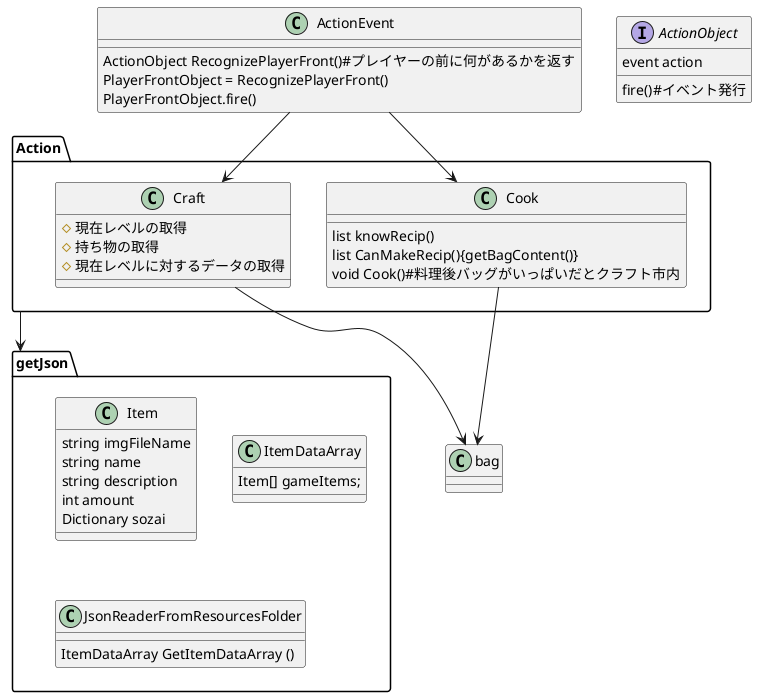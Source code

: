 @startuml


interface ActionObject{
    event action
    fire()#イベント発行
}



class ActionEvent{
    ActionObject RecognizePlayerFront()#プレイヤーの前に何があるかを返す
    PlayerFrontObject = RecognizePlayerFront()
    PlayerFrontObject.fire()
}

Folder Action{
class Cook{
    list knowRecip()
    list CanMakeRecip(){getBagContent()}
    void Cook()#料理後バッグがいっぱいだとクラフト市内
}
class Craft{
    #現在レベルの取得
    #持ち物の取得
    #現在レベルに対するデータの取得
}
}
Folder getJson{
class Item{
    string imgFileName
    string name
    string description
    int amount
    Dictionary sozai

}
class ItemDataArray
{
  Item[] gameItems;
}

class JsonReaderFromResourcesFolder
{
   ItemDataArray GetItemDataArray ()
}


}

Cook --> bag
ActionEvent --> Cook
ActionEvent --> Craft
Craft --> bag
Action --> getJson